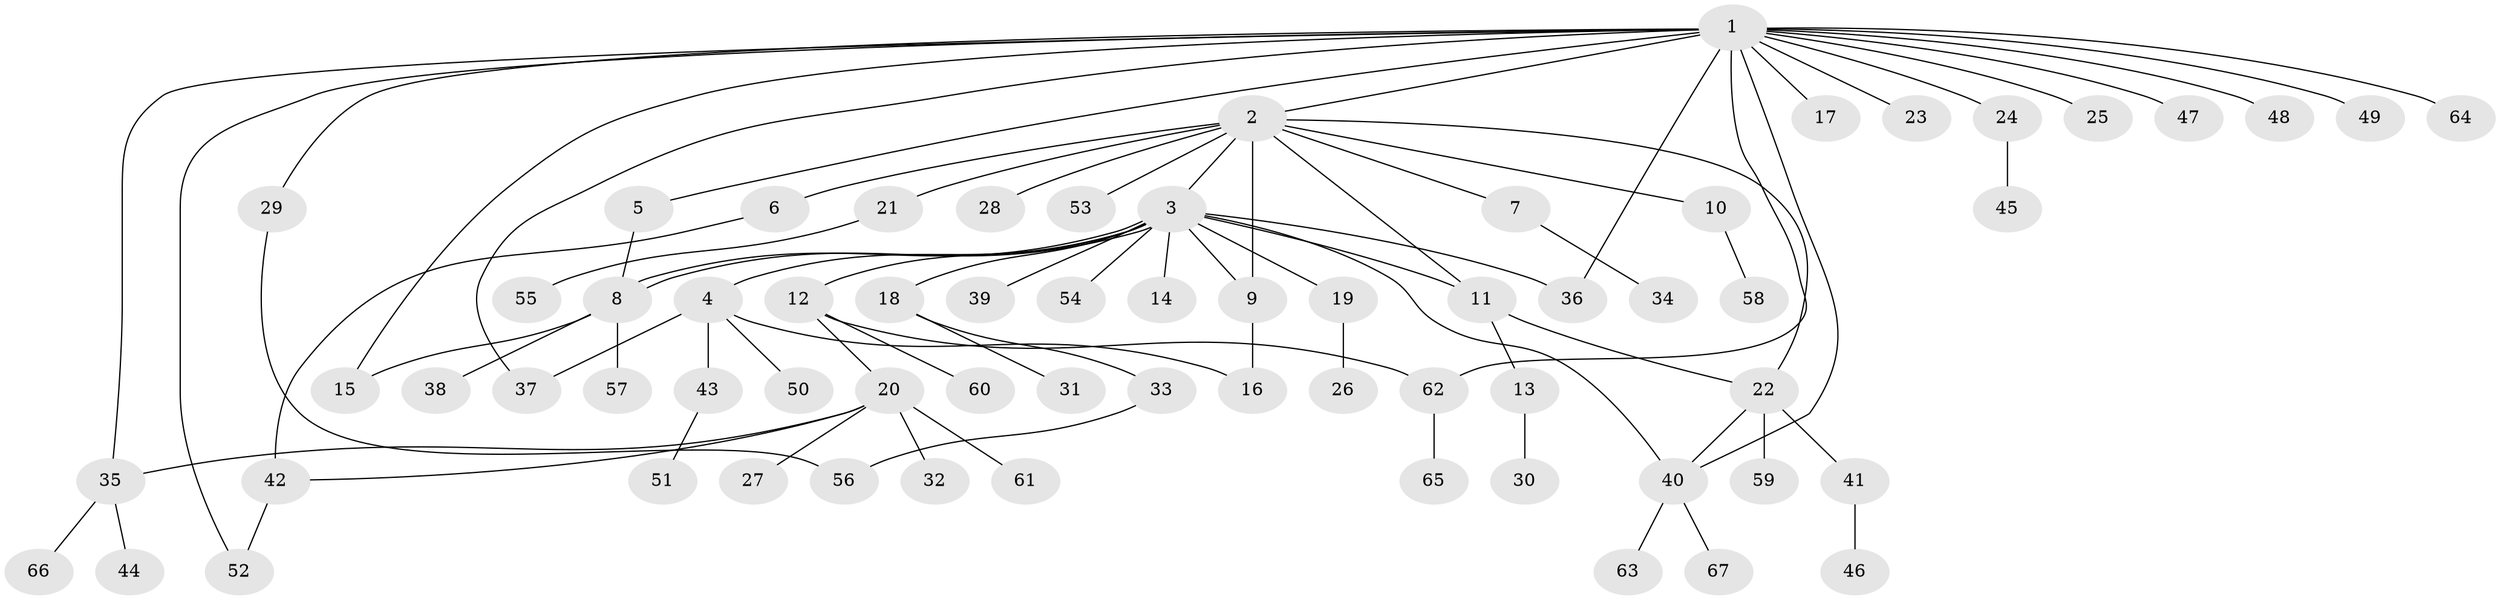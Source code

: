 // coarse degree distribution, {2: 0.18518518518518517, 15: 0.037037037037037035, 1: 0.48148148148148145, 4: 0.07407407407407407, 3: 0.1111111111111111, 8: 0.07407407407407407, 5: 0.037037037037037035}
// Generated by graph-tools (version 1.1) at 2025/36/03/04/25 23:36:51]
// undirected, 67 vertices, 82 edges
graph export_dot {
  node [color=gray90,style=filled];
  1;
  2;
  3;
  4;
  5;
  6;
  7;
  8;
  9;
  10;
  11;
  12;
  13;
  14;
  15;
  16;
  17;
  18;
  19;
  20;
  21;
  22;
  23;
  24;
  25;
  26;
  27;
  28;
  29;
  30;
  31;
  32;
  33;
  34;
  35;
  36;
  37;
  38;
  39;
  40;
  41;
  42;
  43;
  44;
  45;
  46;
  47;
  48;
  49;
  50;
  51;
  52;
  53;
  54;
  55;
  56;
  57;
  58;
  59;
  60;
  61;
  62;
  63;
  64;
  65;
  66;
  67;
  1 -- 2;
  1 -- 5;
  1 -- 15;
  1 -- 17;
  1 -- 23;
  1 -- 24;
  1 -- 25;
  1 -- 29;
  1 -- 35;
  1 -- 36;
  1 -- 37;
  1 -- 40;
  1 -- 47;
  1 -- 48;
  1 -- 49;
  1 -- 52;
  1 -- 62;
  1 -- 64;
  2 -- 3;
  2 -- 6;
  2 -- 7;
  2 -- 9;
  2 -- 10;
  2 -- 11;
  2 -- 21;
  2 -- 22;
  2 -- 28;
  2 -- 53;
  3 -- 4;
  3 -- 8;
  3 -- 8;
  3 -- 9;
  3 -- 11;
  3 -- 12;
  3 -- 14;
  3 -- 18;
  3 -- 19;
  3 -- 36;
  3 -- 39;
  3 -- 40;
  3 -- 54;
  4 -- 16;
  4 -- 37;
  4 -- 43;
  4 -- 50;
  5 -- 8;
  6 -- 42;
  7 -- 34;
  8 -- 15;
  8 -- 38;
  8 -- 57;
  9 -- 16;
  10 -- 58;
  11 -- 13;
  11 -- 22;
  12 -- 20;
  12 -- 60;
  12 -- 62;
  13 -- 30;
  18 -- 31;
  18 -- 33;
  19 -- 26;
  20 -- 27;
  20 -- 32;
  20 -- 35;
  20 -- 42;
  20 -- 61;
  21 -- 55;
  22 -- 40;
  22 -- 41;
  22 -- 59;
  24 -- 45;
  29 -- 56;
  33 -- 56;
  35 -- 44;
  35 -- 66;
  40 -- 63;
  40 -- 67;
  41 -- 46;
  42 -- 52;
  43 -- 51;
  62 -- 65;
}
